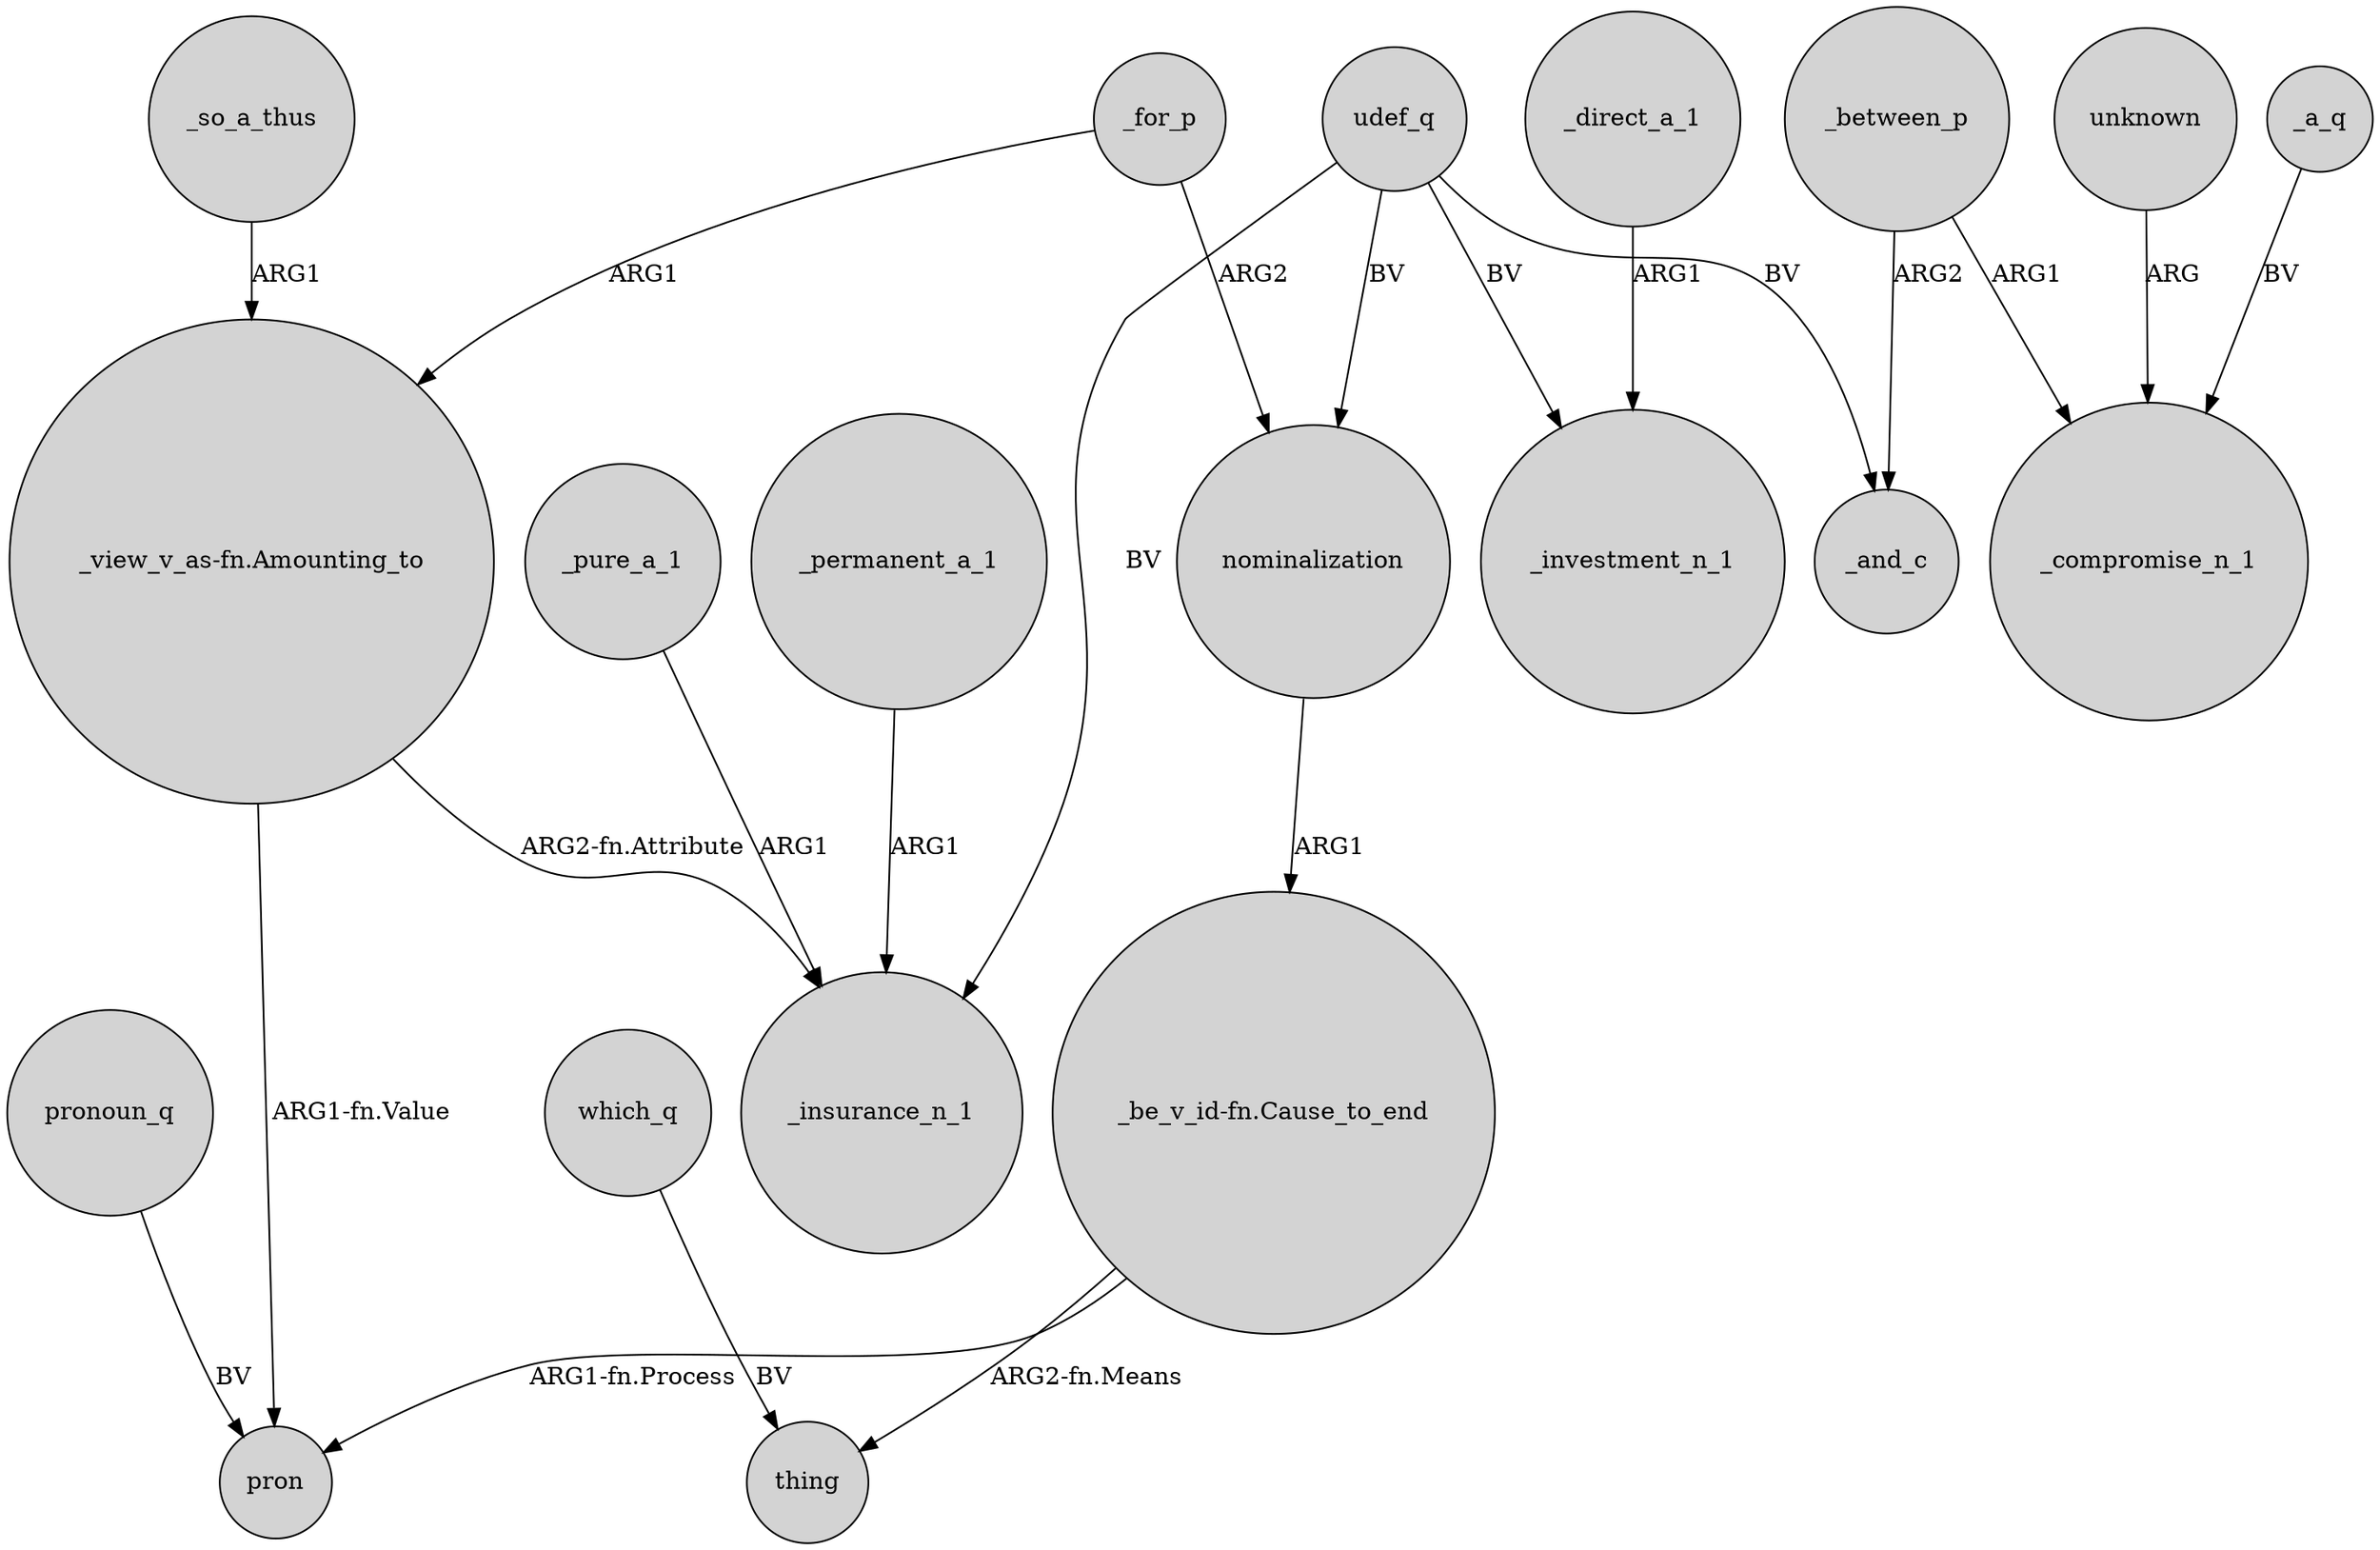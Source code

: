 digraph {
	node [shape=circle style=filled]
	udef_q -> _insurance_n_1 [label=BV]
	_between_p -> _compromise_n_1 [label=ARG1]
	_pure_a_1 -> _insurance_n_1 [label=ARG1]
	udef_q -> nominalization [label=BV]
	which_q -> thing [label=BV]
	udef_q -> _and_c [label=BV]
	"_view_v_as-fn.Amounting_to" -> pron [label="ARG1-fn.Value"]
	pronoun_q -> pron [label=BV]
	"_be_v_id-fn.Cause_to_end" -> pron [label="ARG1-fn.Process"]
	_permanent_a_1 -> _insurance_n_1 [label=ARG1]
	unknown -> _compromise_n_1 [label=ARG]
	"_be_v_id-fn.Cause_to_end" -> thing [label="ARG2-fn.Means"]
	_for_p -> nominalization [label=ARG2]
	_so_a_thus -> "_view_v_as-fn.Amounting_to" [label=ARG1]
	udef_q -> _investment_n_1 [label=BV]
	nominalization -> "_be_v_id-fn.Cause_to_end" [label=ARG1]
	_for_p -> "_view_v_as-fn.Amounting_to" [label=ARG1]
	_a_q -> _compromise_n_1 [label=BV]
	"_view_v_as-fn.Amounting_to" -> _insurance_n_1 [label="ARG2-fn.Attribute"]
	_between_p -> _and_c [label=ARG2]
	_direct_a_1 -> _investment_n_1 [label=ARG1]
}
